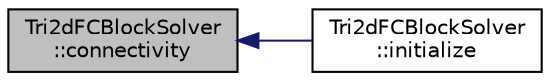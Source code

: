 digraph "Tri2dFCBlockSolver::connectivity"
{
  edge [fontname="Helvetica",fontsize="10",labelfontname="Helvetica",labelfontsize="10"];
  node [fontname="Helvetica",fontsize="10",shape=record];
  rankdir="LR";
  Node1 [label="Tri2dFCBlockSolver\l::connectivity",height=0.2,width=0.4,color="black", fillcolor="grey75", style="filled" fontcolor="black"];
  Node1 -> Node2 [dir="back",color="midnightblue",fontsize="10",style="solid",fontname="Helvetica"];
  Node2 [label="Tri2dFCBlockSolver\l::initialize",height=0.2,width=0.4,color="black", fillcolor="white", style="filled",URL="$classTri2dFCBlockSolver.html#af52b96dd1104d256cbdb688e8eea4087",tooltip="Initializes data structures for the block solver. "];
}
